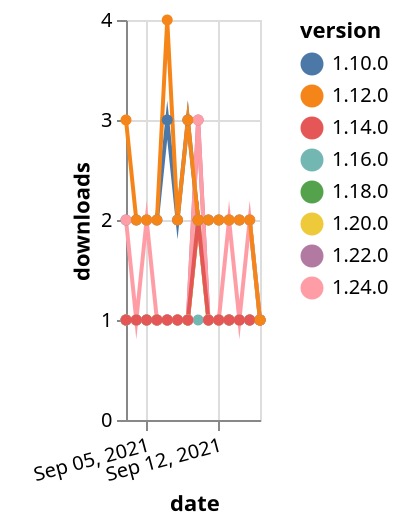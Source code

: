 {"$schema": "https://vega.github.io/schema/vega-lite/v5.json", "description": "A simple bar chart with embedded data.", "data": {"values": [{"date": "2021-09-03", "total": 179, "delta": 1, "version": "1.18.0"}, {"date": "2021-09-04", "total": 180, "delta": 1, "version": "1.18.0"}, {"date": "2021-09-05", "total": 181, "delta": 1, "version": "1.18.0"}, {"date": "2021-09-06", "total": 182, "delta": 1, "version": "1.18.0"}, {"date": "2021-09-07", "total": 183, "delta": 1, "version": "1.18.0"}, {"date": "2021-09-08", "total": 184, "delta": 1, "version": "1.18.0"}, {"date": "2021-09-09", "total": 185, "delta": 1, "version": "1.18.0"}, {"date": "2021-09-10", "total": 187, "delta": 2, "version": "1.18.0"}, {"date": "2021-09-11", "total": 188, "delta": 1, "version": "1.18.0"}, {"date": "2021-09-12", "total": 189, "delta": 1, "version": "1.18.0"}, {"date": "2021-09-13", "total": 190, "delta": 1, "version": "1.18.0"}, {"date": "2021-09-14", "total": 191, "delta": 1, "version": "1.18.0"}, {"date": "2021-09-15", "total": 192, "delta": 1, "version": "1.18.0"}, {"date": "2021-09-16", "total": 193, "delta": 1, "version": "1.18.0"}, {"date": "2021-09-03", "total": 175, "delta": 1, "version": "1.22.0"}, {"date": "2021-09-04", "total": 176, "delta": 1, "version": "1.22.0"}, {"date": "2021-09-05", "total": 177, "delta": 1, "version": "1.22.0"}, {"date": "2021-09-06", "total": 178, "delta": 1, "version": "1.22.0"}, {"date": "2021-09-07", "total": 179, "delta": 1, "version": "1.22.0"}, {"date": "2021-09-08", "total": 180, "delta": 1, "version": "1.22.0"}, {"date": "2021-09-09", "total": 181, "delta": 1, "version": "1.22.0"}, {"date": "2021-09-10", "total": 184, "delta": 3, "version": "1.22.0"}, {"date": "2021-09-11", "total": 185, "delta": 1, "version": "1.22.0"}, {"date": "2021-09-12", "total": 186, "delta": 1, "version": "1.22.0"}, {"date": "2021-09-13", "total": 187, "delta": 1, "version": "1.22.0"}, {"date": "2021-09-14", "total": 188, "delta": 1, "version": "1.22.0"}, {"date": "2021-09-15", "total": 189, "delta": 1, "version": "1.22.0"}, {"date": "2021-09-16", "total": 190, "delta": 1, "version": "1.22.0"}, {"date": "2021-09-03", "total": 2290, "delta": 2, "version": "1.10.0"}, {"date": "2021-09-04", "total": 2292, "delta": 2, "version": "1.10.0"}, {"date": "2021-09-05", "total": 2294, "delta": 2, "version": "1.10.0"}, {"date": "2021-09-06", "total": 2296, "delta": 2, "version": "1.10.0"}, {"date": "2021-09-07", "total": 2299, "delta": 3, "version": "1.10.0"}, {"date": "2021-09-08", "total": 2301, "delta": 2, "version": "1.10.0"}, {"date": "2021-09-09", "total": 2304, "delta": 3, "version": "1.10.0"}, {"date": "2021-09-10", "total": 2306, "delta": 2, "version": "1.10.0"}, {"date": "2021-09-11", "total": 2308, "delta": 2, "version": "1.10.0"}, {"date": "2021-09-12", "total": 2310, "delta": 2, "version": "1.10.0"}, {"date": "2021-09-13", "total": 2312, "delta": 2, "version": "1.10.0"}, {"date": "2021-09-14", "total": 2314, "delta": 2, "version": "1.10.0"}, {"date": "2021-09-15", "total": 2316, "delta": 2, "version": "1.10.0"}, {"date": "2021-09-16", "total": 2317, "delta": 1, "version": "1.10.0"}, {"date": "2021-09-03", "total": 152, "delta": 1, "version": "1.20.0"}, {"date": "2021-09-04", "total": 153, "delta": 1, "version": "1.20.0"}, {"date": "2021-09-05", "total": 154, "delta": 1, "version": "1.20.0"}, {"date": "2021-09-06", "total": 155, "delta": 1, "version": "1.20.0"}, {"date": "2021-09-07", "total": 156, "delta": 1, "version": "1.20.0"}, {"date": "2021-09-08", "total": 157, "delta": 1, "version": "1.20.0"}, {"date": "2021-09-09", "total": 158, "delta": 1, "version": "1.20.0"}, {"date": "2021-09-10", "total": 160, "delta": 2, "version": "1.20.0"}, {"date": "2021-09-11", "total": 161, "delta": 1, "version": "1.20.0"}, {"date": "2021-09-12", "total": 162, "delta": 1, "version": "1.20.0"}, {"date": "2021-09-13", "total": 163, "delta": 1, "version": "1.20.0"}, {"date": "2021-09-14", "total": 164, "delta": 1, "version": "1.20.0"}, {"date": "2021-09-15", "total": 165, "delta": 1, "version": "1.20.0"}, {"date": "2021-09-16", "total": 166, "delta": 1, "version": "1.20.0"}, {"date": "2021-09-03", "total": 188, "delta": 1, "version": "1.16.0"}, {"date": "2021-09-04", "total": 189, "delta": 1, "version": "1.16.0"}, {"date": "2021-09-05", "total": 190, "delta": 1, "version": "1.16.0"}, {"date": "2021-09-06", "total": 191, "delta": 1, "version": "1.16.0"}, {"date": "2021-09-07", "total": 192, "delta": 1, "version": "1.16.0"}, {"date": "2021-09-08", "total": 193, "delta": 1, "version": "1.16.0"}, {"date": "2021-09-09", "total": 194, "delta": 1, "version": "1.16.0"}, {"date": "2021-09-10", "total": 195, "delta": 1, "version": "1.16.0"}, {"date": "2021-09-11", "total": 196, "delta": 1, "version": "1.16.0"}, {"date": "2021-09-12", "total": 197, "delta": 1, "version": "1.16.0"}, {"date": "2021-09-13", "total": 198, "delta": 1, "version": "1.16.0"}, {"date": "2021-09-14", "total": 199, "delta": 1, "version": "1.16.0"}, {"date": "2021-09-15", "total": 200, "delta": 1, "version": "1.16.0"}, {"date": "2021-09-16", "total": 201, "delta": 1, "version": "1.16.0"}, {"date": "2021-09-03", "total": 120, "delta": 2, "version": "1.24.0"}, {"date": "2021-09-04", "total": 121, "delta": 1, "version": "1.24.0"}, {"date": "2021-09-05", "total": 123, "delta": 2, "version": "1.24.0"}, {"date": "2021-09-06", "total": 124, "delta": 1, "version": "1.24.0"}, {"date": "2021-09-07", "total": 125, "delta": 1, "version": "1.24.0"}, {"date": "2021-09-08", "total": 126, "delta": 1, "version": "1.24.0"}, {"date": "2021-09-09", "total": 127, "delta": 1, "version": "1.24.0"}, {"date": "2021-09-10", "total": 130, "delta": 3, "version": "1.24.0"}, {"date": "2021-09-11", "total": 131, "delta": 1, "version": "1.24.0"}, {"date": "2021-09-12", "total": 132, "delta": 1, "version": "1.24.0"}, {"date": "2021-09-13", "total": 134, "delta": 2, "version": "1.24.0"}, {"date": "2021-09-14", "total": 135, "delta": 1, "version": "1.24.0"}, {"date": "2021-09-15", "total": 137, "delta": 2, "version": "1.24.0"}, {"date": "2021-09-16", "total": 138, "delta": 1, "version": "1.24.0"}, {"date": "2021-09-03", "total": 366, "delta": 1, "version": "1.14.0"}, {"date": "2021-09-04", "total": 367, "delta": 1, "version": "1.14.0"}, {"date": "2021-09-05", "total": 368, "delta": 1, "version": "1.14.0"}, {"date": "2021-09-06", "total": 369, "delta": 1, "version": "1.14.0"}, {"date": "2021-09-07", "total": 370, "delta": 1, "version": "1.14.0"}, {"date": "2021-09-08", "total": 371, "delta": 1, "version": "1.14.0"}, {"date": "2021-09-09", "total": 372, "delta": 1, "version": "1.14.0"}, {"date": "2021-09-10", "total": 374, "delta": 2, "version": "1.14.0"}, {"date": "2021-09-11", "total": 375, "delta": 1, "version": "1.14.0"}, {"date": "2021-09-12", "total": 376, "delta": 1, "version": "1.14.0"}, {"date": "2021-09-13", "total": 377, "delta": 1, "version": "1.14.0"}, {"date": "2021-09-14", "total": 378, "delta": 1, "version": "1.14.0"}, {"date": "2021-09-15", "total": 379, "delta": 1, "version": "1.14.0"}, {"date": "2021-09-16", "total": 380, "delta": 1, "version": "1.14.0"}, {"date": "2021-09-03", "total": 2408, "delta": 3, "version": "1.12.0"}, {"date": "2021-09-04", "total": 2410, "delta": 2, "version": "1.12.0"}, {"date": "2021-09-05", "total": 2412, "delta": 2, "version": "1.12.0"}, {"date": "2021-09-06", "total": 2414, "delta": 2, "version": "1.12.0"}, {"date": "2021-09-07", "total": 2418, "delta": 4, "version": "1.12.0"}, {"date": "2021-09-08", "total": 2420, "delta": 2, "version": "1.12.0"}, {"date": "2021-09-09", "total": 2423, "delta": 3, "version": "1.12.0"}, {"date": "2021-09-10", "total": 2425, "delta": 2, "version": "1.12.0"}, {"date": "2021-09-11", "total": 2427, "delta": 2, "version": "1.12.0"}, {"date": "2021-09-12", "total": 2429, "delta": 2, "version": "1.12.0"}, {"date": "2021-09-13", "total": 2431, "delta": 2, "version": "1.12.0"}, {"date": "2021-09-14", "total": 2433, "delta": 2, "version": "1.12.0"}, {"date": "2021-09-15", "total": 2435, "delta": 2, "version": "1.12.0"}, {"date": "2021-09-16", "total": 2436, "delta": 1, "version": "1.12.0"}]}, "width": "container", "mark": {"type": "line", "point": {"filled": true}}, "encoding": {"x": {"field": "date", "type": "temporal", "timeUnit": "yearmonthdate", "title": "date", "axis": {"labelAngle": -15}}, "y": {"field": "delta", "type": "quantitative", "title": "downloads"}, "color": {"field": "version", "type": "nominal"}, "tooltip": {"field": "delta"}}}